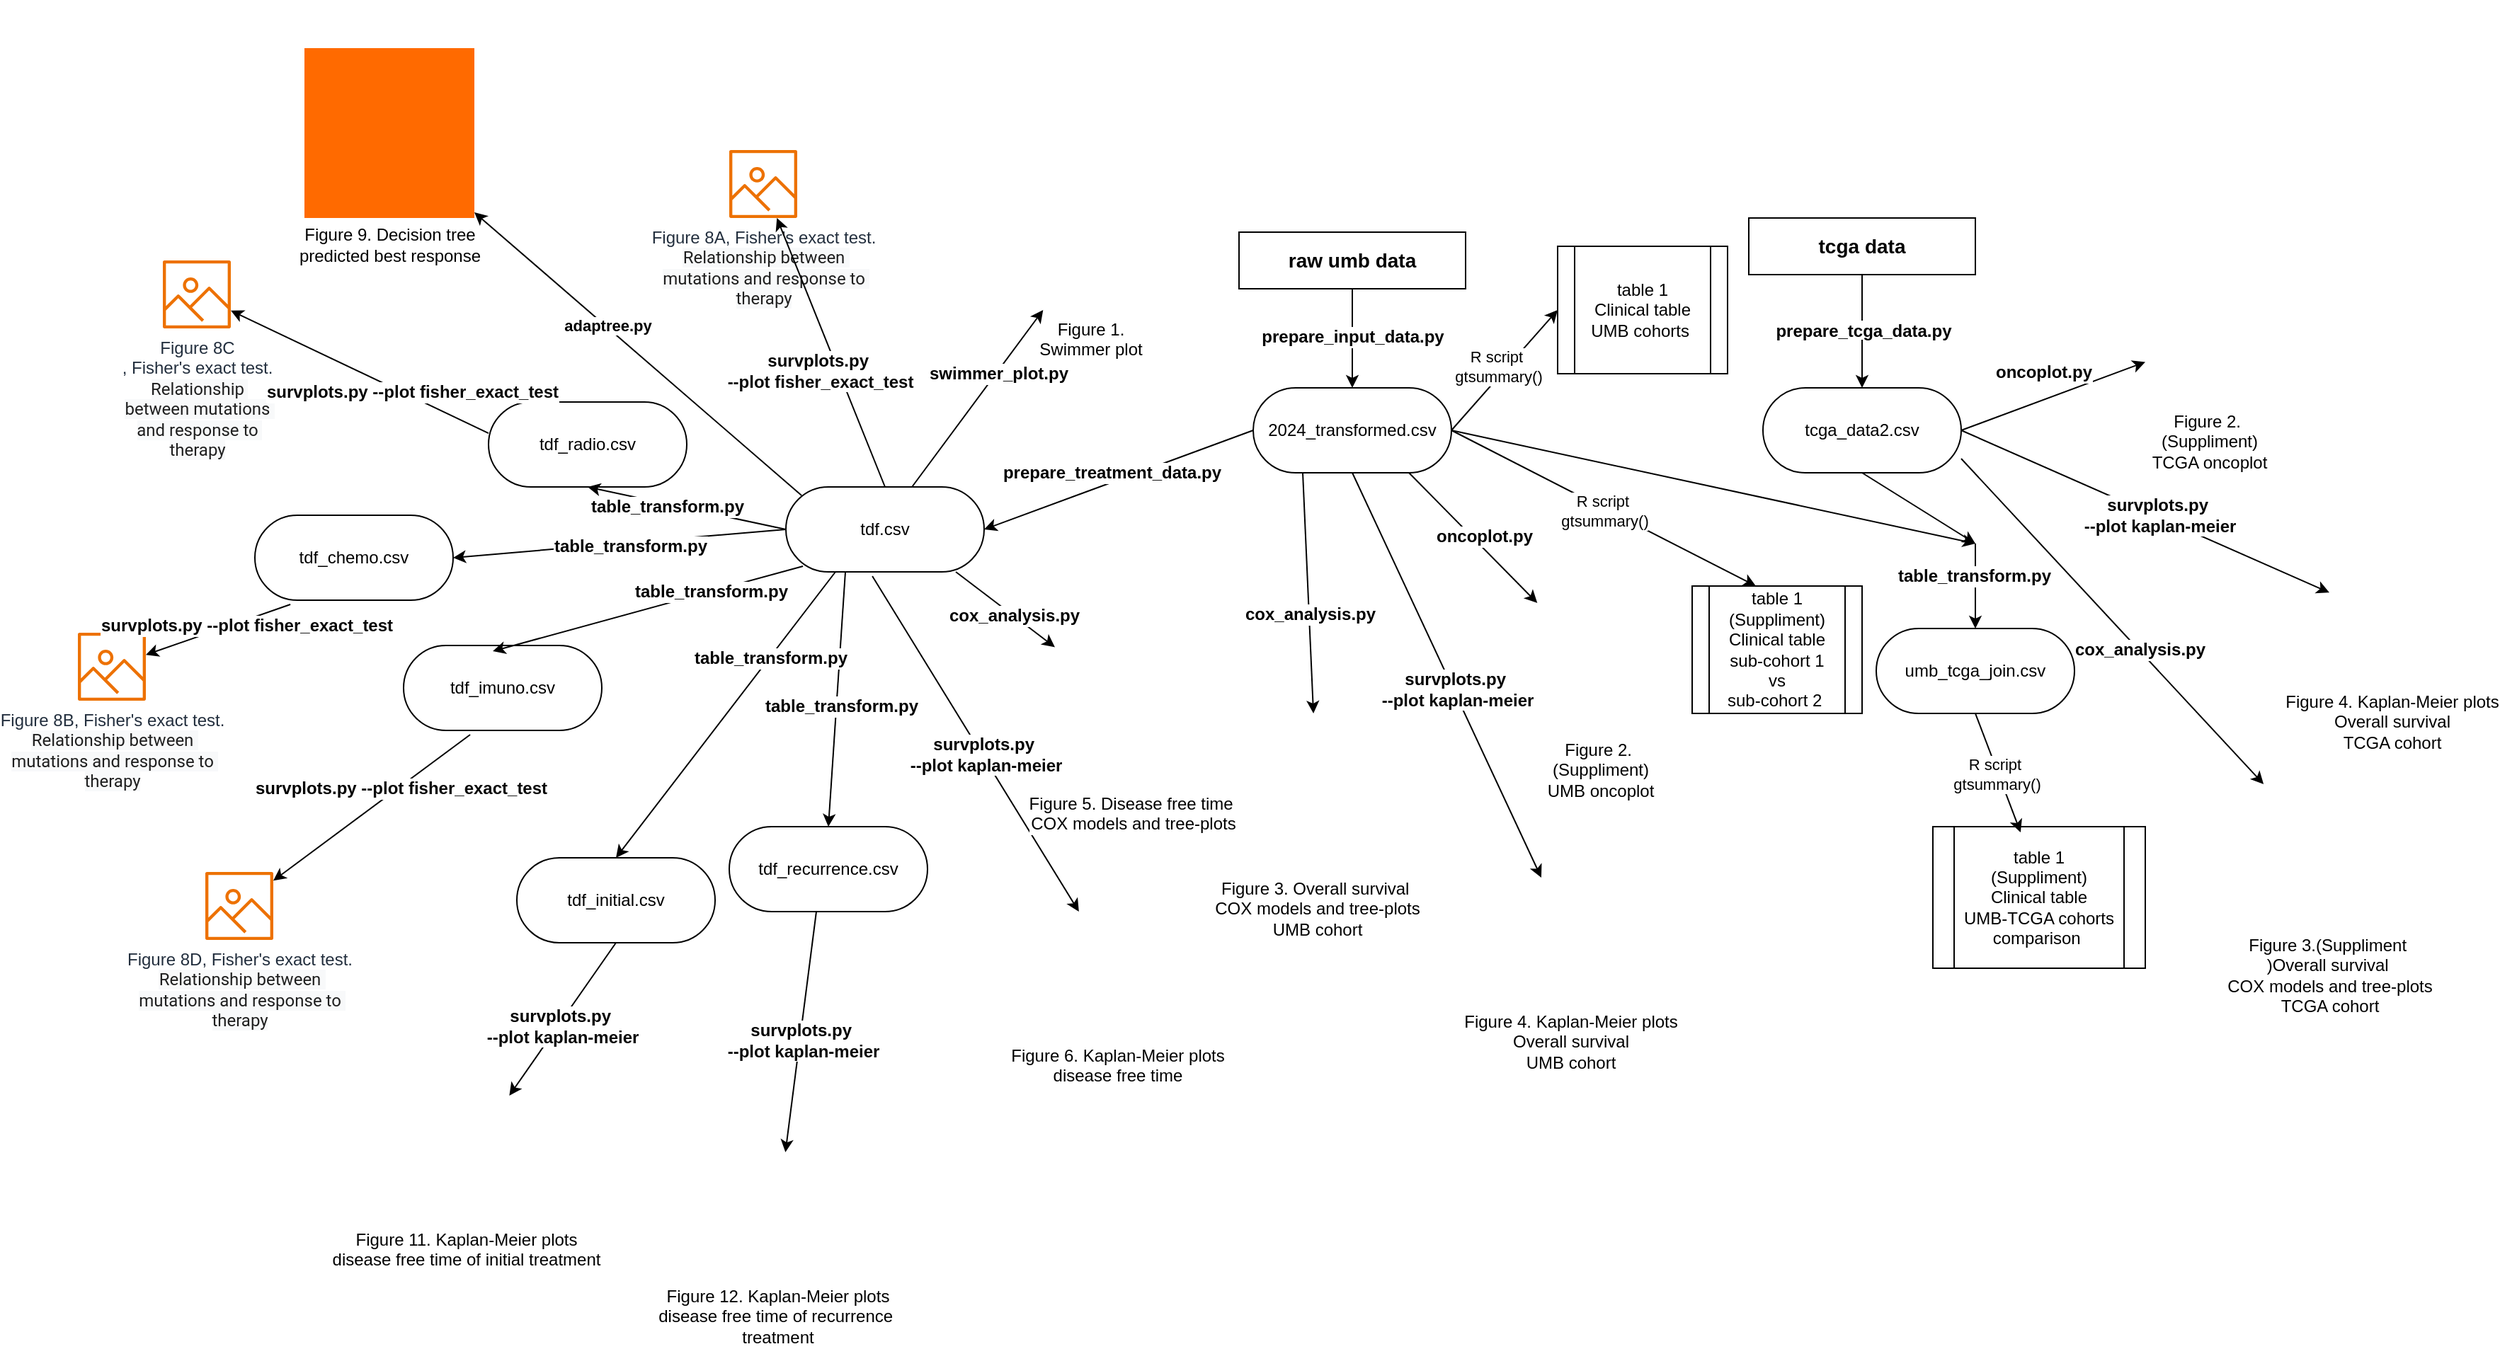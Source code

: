 <mxfile version="24.8.9">
  <diagram name="Page-1" id="48T6HuyZbfNUOI5xEzSV">
    <mxGraphModel dx="2284" dy="1854" grid="1" gridSize="10" guides="1" tooltips="1" connect="1" arrows="1" fold="1" page="1" pageScale="1" pageWidth="850" pageHeight="1100" math="0" shadow="0">
      <root>
        <mxCell id="0" />
        <mxCell id="1" parent="0" />
        <mxCell id="SWFk3_bEERDI6yJJOWaN-1" value="&lt;font style=&quot;font-size: 14px;&quot;&gt;&lt;b&gt;raw umb data&lt;/b&gt;&lt;/font&gt;" style="rounded=0;whiteSpace=wrap;html=1;" parent="1" vertex="1">
          <mxGeometry x="200" y="50" width="160" height="40" as="geometry" />
        </mxCell>
        <mxCell id="SWFk3_bEERDI6yJJOWaN-2" value="2024_transformed.csv" style="rounded=1;whiteSpace=wrap;html=1;arcSize=50;" parent="1" vertex="1">
          <mxGeometry x="210" y="160" width="140" height="60" as="geometry" />
        </mxCell>
        <mxCell id="SWFk3_bEERDI6yJJOWaN-3" value="" style="endArrow=classic;html=1;rounded=0;exitX=0.5;exitY=1;exitDx=0;exitDy=0;" parent="1" source="SWFk3_bEERDI6yJJOWaN-1" target="SWFk3_bEERDI6yJJOWaN-2" edge="1">
          <mxGeometry width="50" height="50" relative="1" as="geometry">
            <mxPoint x="400" y="410" as="sourcePoint" />
            <mxPoint x="450" y="360" as="targetPoint" />
          </mxGeometry>
        </mxCell>
        <mxCell id="SWFk3_bEERDI6yJJOWaN-6" value="&lt;b&gt;&lt;font style=&quot;font-size: 12px;&quot;&gt;prepare_input_data.py&lt;/font&gt;&lt;/b&gt;" style="edgeLabel;html=1;align=center;verticalAlign=middle;resizable=0;points=[];" parent="SWFk3_bEERDI6yJJOWaN-3" vertex="1" connectable="0">
          <mxGeometry x="-0.3" y="1" relative="1" as="geometry">
            <mxPoint x="-1" y="9" as="offset" />
          </mxGeometry>
        </mxCell>
        <mxCell id="SWFk3_bEERDI6yJJOWaN-4" value="" style="endArrow=classic;html=1;rounded=0;exitX=0;exitY=0.5;exitDx=0;exitDy=0;entryX=1;entryY=0.5;entryDx=0;entryDy=0;" parent="1" source="SWFk3_bEERDI6yJJOWaN-2" target="SWFk3_bEERDI6yJJOWaN-17" edge="1">
          <mxGeometry width="50" height="50" relative="1" as="geometry">
            <mxPoint x="400" y="410" as="sourcePoint" />
            <mxPoint x="160" y="280" as="targetPoint" />
          </mxGeometry>
        </mxCell>
        <mxCell id="SWFk3_bEERDI6yJJOWaN-25" value="&lt;font style=&quot;font-size: 12px;&quot;&gt;&lt;b&gt;prepare_treatment_data.py&lt;/b&gt;&lt;/font&gt;" style="edgeLabel;html=1;align=center;verticalAlign=middle;resizable=0;points=[];" parent="SWFk3_bEERDI6yJJOWaN-4" vertex="1" connectable="0">
          <mxGeometry x="-0.239" y="-2" relative="1" as="geometry">
            <mxPoint x="-27" y="5" as="offset" />
          </mxGeometry>
        </mxCell>
        <mxCell id="SWFk3_bEERDI6yJJOWaN-5" value="&lt;font style=&quot;font-size: 14px;&quot;&gt;&lt;b&gt;tcga data&lt;/b&gt;&lt;/font&gt;" style="rounded=0;whiteSpace=wrap;html=1;" parent="1" vertex="1">
          <mxGeometry x="560" y="40" width="160" height="40" as="geometry" />
        </mxCell>
        <mxCell id="SWFk3_bEERDI6yJJOWaN-8" value="tcga_data2.csv" style="rounded=1;whiteSpace=wrap;html=1;arcSize=50;" parent="1" vertex="1">
          <mxGeometry x="570" y="160" width="140" height="60" as="geometry" />
        </mxCell>
        <mxCell id="SWFk3_bEERDI6yJJOWaN-9" value="" style="endArrow=classic;html=1;rounded=0;exitX=0.5;exitY=1;exitDx=0;exitDy=0;entryX=0.5;entryY=0;entryDx=0;entryDy=0;" parent="1" source="SWFk3_bEERDI6yJJOWaN-5" target="SWFk3_bEERDI6yJJOWaN-8" edge="1">
          <mxGeometry width="50" height="50" relative="1" as="geometry">
            <mxPoint x="400" y="410" as="sourcePoint" />
            <mxPoint x="450" y="360" as="targetPoint" />
          </mxGeometry>
        </mxCell>
        <mxCell id="SWFk3_bEERDI6yJJOWaN-10" value="prepare_tcga_data.py" style="edgeLabel;align=center;verticalAlign=middle;resizable=0;points=[];fontFamily=Helvetica;fontStyle=1;fontSize=12;" parent="SWFk3_bEERDI6yJJOWaN-9" vertex="1" connectable="0">
          <mxGeometry x="-0.033" y="1" relative="1" as="geometry">
            <mxPoint as="offset" />
          </mxGeometry>
        </mxCell>
        <mxCell id="SWFk3_bEERDI6yJJOWaN-11" value="" style="endArrow=classic;html=1;rounded=0;exitX=1;exitY=0.5;exitDx=0;exitDy=0;" parent="1" source="SWFk3_bEERDI6yJJOWaN-2" edge="1">
          <mxGeometry width="50" height="50" relative="1" as="geometry">
            <mxPoint x="400" y="420" as="sourcePoint" />
            <mxPoint x="720" y="270" as="targetPoint" />
          </mxGeometry>
        </mxCell>
        <mxCell id="SWFk3_bEERDI6yJJOWaN-12" value="" style="endArrow=classic;html=1;rounded=0;exitX=0.5;exitY=1;exitDx=0;exitDy=0;" parent="1" source="SWFk3_bEERDI6yJJOWaN-8" edge="1">
          <mxGeometry width="50" height="50" relative="1" as="geometry">
            <mxPoint x="400" y="420" as="sourcePoint" />
            <mxPoint x="720" y="270" as="targetPoint" />
          </mxGeometry>
        </mxCell>
        <mxCell id="SWFk3_bEERDI6yJJOWaN-13" value="" style="endArrow=classic;html=1;rounded=0;entryX=0.5;entryY=0;entryDx=0;entryDy=0;" parent="1" target="SWFk3_bEERDI6yJJOWaN-15" edge="1">
          <mxGeometry width="50" height="50" relative="1" as="geometry">
            <mxPoint x="720" y="270" as="sourcePoint" />
            <mxPoint x="720" y="330" as="targetPoint" />
          </mxGeometry>
        </mxCell>
        <mxCell id="SWFk3_bEERDI6yJJOWaN-14" value="&lt;b&gt;&lt;font style=&quot;font-size: 12px;&quot;&gt;table_transform.py&lt;/font&gt;&lt;/b&gt;" style="edgeLabel;html=1;align=center;verticalAlign=middle;resizable=0;points=[];" parent="SWFk3_bEERDI6yJJOWaN-13" vertex="1" connectable="0">
          <mxGeometry x="-0.24" y="-1" relative="1" as="geometry">
            <mxPoint as="offset" />
          </mxGeometry>
        </mxCell>
        <mxCell id="SWFk3_bEERDI6yJJOWaN-15" value="umb_tcga_join.csv" style="rounded=1;whiteSpace=wrap;html=1;arcSize=50;" parent="1" vertex="1">
          <mxGeometry x="650" y="330" width="140" height="60" as="geometry" />
        </mxCell>
        <mxCell id="SWFk3_bEERDI6yJJOWaN-17" value="tdf&lt;span style=&quot;background-color: initial;&quot;&gt;.csv&lt;/span&gt;" style="rounded=1;whiteSpace=wrap;html=1;arcSize=50;" parent="1" vertex="1">
          <mxGeometry x="-120" y="230" width="140" height="60" as="geometry" />
        </mxCell>
        <mxCell id="SWFk3_bEERDI6yJJOWaN-18" value="" style="endArrow=classic;html=1;rounded=0;exitX=0;exitY=0.5;exitDx=0;exitDy=0;entryX=1;entryY=0.5;entryDx=0;entryDy=0;" parent="1" source="SWFk3_bEERDI6yJJOWaN-17" target="SWFk3_bEERDI6yJJOWaN-19" edge="1">
          <mxGeometry width="50" height="50" relative="1" as="geometry">
            <mxPoint x="190" y="290" as="sourcePoint" />
            <mxPoint x="-210" y="310" as="targetPoint" />
          </mxGeometry>
        </mxCell>
        <mxCell id="SWFk3_bEERDI6yJJOWaN-28" value="&lt;b&gt;&lt;font style=&quot;font-size: 12px;&quot;&gt;table_transform.py&lt;/font&gt;&lt;/b&gt;" style="edgeLabel;html=1;align=center;verticalAlign=middle;resizable=0;points=[];" parent="SWFk3_bEERDI6yJJOWaN-18" vertex="1" connectable="0">
          <mxGeometry x="-0.061" y="2" relative="1" as="geometry">
            <mxPoint as="offset" />
          </mxGeometry>
        </mxCell>
        <mxCell id="SWFk3_bEERDI6yJJOWaN-19" value="tdf_chemo&lt;span style=&quot;background-color: initial;&quot;&gt;.csv&lt;/span&gt;" style="rounded=1;whiteSpace=wrap;html=1;arcSize=50;" parent="1" vertex="1">
          <mxGeometry x="-495" y="250" width="140" height="60" as="geometry" />
        </mxCell>
        <mxCell id="SWFk3_bEERDI6yJJOWaN-20" value="tdf_imuno&lt;span style=&quot;background-color: initial;&quot;&gt;.csv&lt;/span&gt;" style="rounded=1;whiteSpace=wrap;html=1;arcSize=50;" parent="1" vertex="1">
          <mxGeometry x="-390" y="342" width="140" height="60" as="geometry" />
        </mxCell>
        <mxCell id="SWFk3_bEERDI6yJJOWaN-21" value="tdf_radio&lt;span style=&quot;background-color: initial;&quot;&gt;.csv&lt;/span&gt;" style="rounded=1;whiteSpace=wrap;html=1;arcSize=50;" parent="1" vertex="1">
          <mxGeometry x="-330" y="170" width="140" height="60" as="geometry" />
        </mxCell>
        <mxCell id="SWFk3_bEERDI6yJJOWaN-22" value="" style="endArrow=classic;html=1;rounded=0;exitX=0.086;exitY=0.933;exitDx=0;exitDy=0;entryX=0.45;entryY=0.067;entryDx=0;entryDy=0;exitPerimeter=0;entryPerimeter=0;" parent="1" source="SWFk3_bEERDI6yJJOWaN-17" target="SWFk3_bEERDI6yJJOWaN-20" edge="1">
          <mxGeometry width="50" height="50" relative="1" as="geometry">
            <mxPoint x="240" y="290" as="sourcePoint" />
            <mxPoint x="290" y="240" as="targetPoint" />
          </mxGeometry>
        </mxCell>
        <mxCell id="SWFk3_bEERDI6yJJOWaN-27" value="&lt;b&gt;&lt;font style=&quot;font-size: 12px;&quot;&gt;table_transform.py&lt;/font&gt;&lt;/b&gt;" style="edgeLabel;html=1;align=center;verticalAlign=middle;resizable=0;points=[];" parent="SWFk3_bEERDI6yJJOWaN-22" vertex="1" connectable="0">
          <mxGeometry x="-0.4" relative="1" as="geometry">
            <mxPoint as="offset" />
          </mxGeometry>
        </mxCell>
        <mxCell id="SWFk3_bEERDI6yJJOWaN-23" value="" style="endArrow=classic;html=1;rounded=0;exitX=0;exitY=0.5;exitDx=0;exitDy=0;entryX=0.5;entryY=1;entryDx=0;entryDy=0;" parent="1" source="SWFk3_bEERDI6yJJOWaN-17" target="SWFk3_bEERDI6yJJOWaN-21" edge="1">
          <mxGeometry width="50" height="50" relative="1" as="geometry">
            <mxPoint x="240" y="290" as="sourcePoint" />
            <mxPoint x="290" y="240" as="targetPoint" />
          </mxGeometry>
        </mxCell>
        <mxCell id="SWFk3_bEERDI6yJJOWaN-26" value="&lt;b&gt;&lt;font style=&quot;font-size: 12px;&quot;&gt;table_transform.py&lt;/font&gt;&lt;/b&gt;" style="edgeLabel;html=1;align=center;verticalAlign=middle;resizable=0;points=[];" parent="SWFk3_bEERDI6yJJOWaN-23" vertex="1" connectable="0">
          <mxGeometry x="0.193" y="2" relative="1" as="geometry">
            <mxPoint as="offset" />
          </mxGeometry>
        </mxCell>
        <mxCell id="SWFk3_bEERDI6yJJOWaN-30" value="Figure 8D, Fisher&#39;s exact test.&lt;div&gt;&lt;span style=&quot;background-color: rgb(248, 249, 250); color: rgb(31, 31, 31); font-family: Roboto, &amp;quot;Helvetica Neue&amp;quot;, sans-serif; text-align: left; white-space: pre-wrap;&quot;&gt;Relationship between mutations and response to therapy&lt;/span&gt;&lt;br&gt;&lt;/div&gt;" style="sketch=0;outlineConnect=0;fontColor=#232F3E;gradientColor=none;fillColor=#ED7100;strokeColor=none;dashed=0;verticalLabelPosition=bottom;verticalAlign=top;align=center;html=1;fontSize=12;fontStyle=0;aspect=fixed;pointerEvents=1;shape=mxgraph.aws4.container_registry_image;" parent="1" vertex="1">
          <mxGeometry x="-530" y="502" width="48" height="48" as="geometry" />
        </mxCell>
        <mxCell id="SWFk3_bEERDI6yJJOWaN-31" value="Figure 8C&lt;div&gt;, Fisher&#39;s exact test.&lt;div&gt;&lt;span style=&quot;background-color: rgb(248, 249, 250); color: rgb(31, 31, 31); font-family: Roboto, &amp;quot;Helvetica Neue&amp;quot;, sans-serif; text-align: left; white-space: pre-wrap;&quot;&gt;Relationship between mutations and response to therapy&lt;/span&gt;&lt;br&gt;&lt;/div&gt;&lt;/div&gt;" style="sketch=0;outlineConnect=0;fontColor=#232F3E;gradientColor=none;fillColor=#ED7100;strokeColor=none;dashed=0;verticalLabelPosition=bottom;verticalAlign=top;align=center;html=1;fontSize=12;fontStyle=0;aspect=fixed;pointerEvents=1;shape=mxgraph.aws4.container_registry_image;" parent="1" vertex="1">
          <mxGeometry x="-560" y="70" width="48" height="48" as="geometry" />
        </mxCell>
        <mxCell id="SWFk3_bEERDI6yJJOWaN-32" value="Figure 8B, Fisher&#39;s exact test.&lt;div&gt;&lt;span style=&quot;background-color: rgb(248, 249, 250); color: rgb(31, 31, 31); font-family: Roboto, &amp;quot;Helvetica Neue&amp;quot;, sans-serif; text-align: left; white-space: pre-wrap;&quot;&gt;Relationship between mutations and response to therapy&lt;/span&gt;&lt;br&gt;&lt;/div&gt;" style="sketch=0;outlineConnect=0;fontColor=#232F3E;gradientColor=none;fillColor=#ED7100;strokeColor=none;dashed=0;verticalLabelPosition=bottom;verticalAlign=top;align=center;html=1;fontSize=12;fontStyle=0;aspect=fixed;pointerEvents=1;shape=mxgraph.aws4.container_registry_image;" parent="1" vertex="1">
          <mxGeometry x="-620" y="333" width="48" height="48" as="geometry" />
        </mxCell>
        <mxCell id="SWFk3_bEERDI6yJJOWaN-33" value="Figure 8A, Fisher&#39;s exact test.&lt;div&gt;&lt;span style=&quot;background-color: rgb(248, 249, 250); color: rgb(31, 31, 31); font-family: Roboto, &amp;quot;Helvetica Neue&amp;quot;, sans-serif; text-align: left; white-space: pre-wrap;&quot;&gt;Relationship between mutations and response to therapy&lt;/span&gt;&lt;br&gt;&lt;/div&gt;" style="sketch=0;outlineConnect=0;fontColor=#232F3E;gradientColor=none;fillColor=#ED7100;strokeColor=none;dashed=0;verticalLabelPosition=bottom;verticalAlign=top;align=center;html=1;fontSize=12;fontStyle=0;aspect=fixed;pointerEvents=1;shape=mxgraph.aws4.container_registry_image;" parent="1" vertex="1">
          <mxGeometry x="-160" y="-8" width="48" height="48" as="geometry" />
        </mxCell>
        <mxCell id="SWFk3_bEERDI6yJJOWaN-34" value="" style="endArrow=classic;html=1;rounded=0;exitX=0.5;exitY=0;exitDx=0;exitDy=0;" parent="1" source="SWFk3_bEERDI6yJJOWaN-17" target="SWFk3_bEERDI6yJJOWaN-33" edge="1">
          <mxGeometry width="50" height="50" relative="1" as="geometry">
            <mxPoint x="80" y="430" as="sourcePoint" />
            <mxPoint x="130" y="380" as="targetPoint" />
          </mxGeometry>
        </mxCell>
        <mxCell id="SWFk3_bEERDI6yJJOWaN-35" value="&lt;font face=&quot;Helvetica&quot; style=&quot;font-size: 12px;&quot;&gt;&lt;b&gt;survplots.py&amp;nbsp;&lt;/b&gt;&lt;/font&gt;&lt;div&gt;&lt;font face=&quot;Helvetica&quot; style=&quot;font-size: 12px;&quot;&gt;&lt;b&gt;&lt;span style=&quot;color: rgb(8, 8, 8);&quot;&gt;--plot fisher_exact_test&lt;/span&gt;&lt;/b&gt;&lt;/font&gt;&lt;/div&gt;" style="edgeLabel;html=1;align=center;verticalAlign=middle;resizable=0;points=[];" parent="SWFk3_bEERDI6yJJOWaN-34" vertex="1" connectable="0">
          <mxGeometry x="-0.321" y="-2" relative="1" as="geometry">
            <mxPoint x="-22" y="-17" as="offset" />
          </mxGeometry>
        </mxCell>
        <mxCell id="SWFk3_bEERDI6yJJOWaN-36" value="" style="endArrow=classic;html=1;rounded=0;exitX=0;exitY=0.367;exitDx=0;exitDy=0;exitPerimeter=0;" parent="1" source="SWFk3_bEERDI6yJJOWaN-21" target="SWFk3_bEERDI6yJJOWaN-31" edge="1">
          <mxGeometry width="50" height="50" relative="1" as="geometry">
            <mxPoint x="80" y="430" as="sourcePoint" />
            <mxPoint x="130" y="380" as="targetPoint" />
          </mxGeometry>
        </mxCell>
        <UserObject label="&lt;b style=&quot;forced-color-adjust: none; color: rgb(0, 0, 0); font-family: Helvetica; font-size: 12px; font-style: normal; font-variant-ligatures: normal; font-variant-caps: normal; letter-spacing: normal; orphans: 2; text-align: center; text-indent: 0px; text-transform: none; widows: 2; word-spacing: 0px; -webkit-text-stroke-width: 0px; white-space: nowrap; background-color: rgb(255, 255, 255); text-decoration-thickness: initial; text-decoration-style: initial; text-decoration-color: initial;&quot;&gt;survplots.py&amp;nbsp;&lt;span style=&quot;forced-color-adjust: none; color: rgb(8, 8, 8);&quot;&gt;--plot fisher_exact_test&lt;/span&gt;&lt;/b&gt;" link="&lt;b style=&quot;forced-color-adjust: none; color: rgb(0, 0, 0); font-family: Helvetica; font-size: 12px; font-style: normal; font-variant-ligatures: normal; font-variant-caps: normal; letter-spacing: normal; orphans: 2; text-align: center; text-indent: 0px; text-transform: none; widows: 2; word-spacing: 0px; -webkit-text-stroke-width: 0px; white-space: nowrap; background-color: rgb(255, 255, 255); text-decoration-thickness: initial; text-decoration-style: initial; text-decoration-color: initial;&quot;&gt;survplots.py&amp;nbsp;&lt;span style=&quot;forced-color-adjust: none; color: rgb(8, 8, 8);&quot;&gt;--plot fisher_exact_test&lt;/span&gt;&lt;/b&gt;" id="SWFk3_bEERDI6yJJOWaN-38">
          <mxCell style="edgeLabel;html=1;align=center;verticalAlign=middle;resizable=0;points=[];" parent="SWFk3_bEERDI6yJJOWaN-36" vertex="1" connectable="0">
            <mxGeometry x="-0.389" y="-3" relative="1" as="geometry">
              <mxPoint as="offset" />
            </mxGeometry>
          </mxCell>
        </UserObject>
        <mxCell id="SWFk3_bEERDI6yJJOWaN-44" value="" style="endArrow=classic;html=1;rounded=0;exitX=0.179;exitY=1.05;exitDx=0;exitDy=0;exitPerimeter=0;" parent="1" source="SWFk3_bEERDI6yJJOWaN-19" target="SWFk3_bEERDI6yJJOWaN-32" edge="1">
          <mxGeometry width="50" height="50" relative="1" as="geometry">
            <mxPoint x="80" y="430" as="sourcePoint" />
            <mxPoint x="130" y="380" as="targetPoint" />
          </mxGeometry>
        </mxCell>
        <UserObject label="&lt;b style=&quot;forced-color-adjust: none; color: rgb(0, 0, 0); font-family: Helvetica; font-style: normal; font-variant-ligatures: normal; font-variant-caps: normal; letter-spacing: normal; orphans: 2; text-align: center; text-indent: 0px; text-transform: none; widows: 2; word-spacing: 0px; -webkit-text-stroke-width: 0px; white-space: nowrap; background-color: rgb(255, 255, 255); text-decoration-thickness: initial; text-decoration-style: initial; text-decoration-color: initial; font-size: 12px;&quot;&gt;survplots.py&amp;nbsp;&lt;span style=&quot;forced-color-adjust: none; color: rgb(8, 8, 8);&quot;&gt;--plot fisher_exact_test&lt;/span&gt;&lt;/b&gt;" link="&lt;b style=&quot;forced-color-adjust: none; color: rgb(0, 0, 0); font-family: Helvetica; font-style: normal; font-variant-ligatures: normal; font-variant-caps: normal; letter-spacing: normal; orphans: 2; text-align: center; text-indent: 0px; text-transform: none; widows: 2; word-spacing: 0px; -webkit-text-stroke-width: 0px; white-space: nowrap; background-color: rgb(255, 255, 255); text-decoration-thickness: initial; text-decoration-style: initial; text-decoration-color: initial; font-size: 12px;&quot;&gt;survplots.py&amp;nbsp;&lt;span style=&quot;forced-color-adjust: none; color: rgb(8, 8, 8);&quot;&gt;--plot fisher_exact_test&lt;/span&gt;&lt;/b&gt;" id="SWFk3_bEERDI6yJJOWaN-45">
          <mxCell style="edgeLabel;html=1;align=center;verticalAlign=middle;resizable=0;points=[];" parent="SWFk3_bEERDI6yJJOWaN-44" vertex="1" connectable="0">
            <mxGeometry x="-0.359" y="4" relative="1" as="geometry">
              <mxPoint as="offset" />
            </mxGeometry>
          </mxCell>
        </UserObject>
        <mxCell id="SWFk3_bEERDI6yJJOWaN-48" value="" style="endArrow=classic;html=1;rounded=0;exitX=0.336;exitY=1.05;exitDx=0;exitDy=0;exitPerimeter=0;" parent="1" source="SWFk3_bEERDI6yJJOWaN-20" target="SWFk3_bEERDI6yJJOWaN-30" edge="1">
          <mxGeometry width="50" height="50" relative="1" as="geometry">
            <mxPoint x="80" y="430" as="sourcePoint" />
            <mxPoint x="130" y="380" as="targetPoint" />
          </mxGeometry>
        </mxCell>
        <mxCell id="SWFk3_bEERDI6yJJOWaN-49" value="&lt;b style=&quot;font-size: 12px;&quot;&gt;survplots.py&amp;nbsp;&lt;span style=&quot;color: rgb(8, 8, 8);&quot;&gt;--plot fisher_exact_test&lt;/span&gt;&lt;/b&gt;" style="edgeLabel;html=1;align=center;verticalAlign=middle;resizable=0;points=[];" parent="SWFk3_bEERDI6yJJOWaN-48" vertex="1" connectable="0">
          <mxGeometry x="-0.285" y="1" relative="1" as="geometry">
            <mxPoint as="offset" />
          </mxGeometry>
        </mxCell>
        <mxCell id="SWFk3_bEERDI6yJJOWaN-52" value="table 1&lt;div&gt;Clinical table&lt;/div&gt;&lt;div&gt;UMB coh&lt;span style=&quot;color: rgba(0, 0, 0, 0); font-family: monospace; font-size: 0px; text-align: start; text-wrap: nowrap; background-color: initial;&quot;&gt;%3CmxGraphModel%3E%3Croot%3E%3CmxCell%20id%3D%220%22%2F%3E%3CmxCell%20id%3D%221%22%20parent%3D%220%22%2F%3E%3CmxCell%20id%3D%222%22%20value%3D%22Clinical%20table%26amp%3Bnbsp%3B%26lt%3Bdiv%26gt%3BUMB-TCGA%26lt%3B%2Fdiv%26gt%3B%22%20style%3D%22shape%3DinternalStorage%3BwhiteSpace%3Dwrap%3Bhtml%3D1%3BbackgroundOutline%3D1%3B%22%20vertex%3D%221%22%20parent%3D%221%22%3E%3CmxGeometry%20x%3D%22680%22%20y%3D%22440%22%20width%3D%2280%22%20height%3D%2280%22%20as%3D%22geometry%22%2F%3E%3C%2FmxCell%3E%3C%2Froot%3E%3C%2FmxGraphModel%3E&lt;/span&gt;&lt;span style=&quot;background-color: initial;&quot;&gt;orts&amp;nbsp;&lt;/span&gt;&lt;/div&gt;" style="shape=process;whiteSpace=wrap;html=1;backgroundOutline=1;" parent="1" vertex="1">
          <mxGeometry x="425" y="60" width="120" height="90" as="geometry" />
        </mxCell>
        <mxCell id="SWFk3_bEERDI6yJJOWaN-53" value="table 1&lt;div&gt;(Suppliment)&lt;br&gt;&lt;div&gt;Clinical table&lt;/div&gt;&lt;div&gt;UMB-TCGA coh&lt;span style=&quot;color: rgba(0, 0, 0, 0); font-family: monospace; font-size: 0px; text-align: start; text-wrap: nowrap; background-color: initial;&quot;&gt;%3CmxGraphModel%3E%3Croot%3E%3CmxCell%20id%3D%220%22%2F%3E%3CmxCell%20id%3D%221%22%20parent%3D%220%22%2F%3E%3CmxCell%20id%3D%222%22%20value%3D%22Clinical%20table%26amp%3Bnbsp%3B%26lt%3Bdiv%26gt%3BUMB-TCGA%26lt%3B%2Fdiv%26gt%3B%22%20style%3D%22shape%3DinternalStorage%3BwhiteSpace%3Dwrap%3Bhtml%3D1%3BbackgroundOutline%3D1%3B%22%20vertex%3D%221%22%20parent%3D%221%22%3E%3CmxGeometry%20x%3D%22680%22%20y%3D%22440%22%20width%3D%2280%22%20height%3D%2280%22%20as%3D%22geometry%22%2F%3E%3C%2FmxCell%3E%3C%2Froot%3E%3C%2FmxGraphModel%3E&lt;/span&gt;&lt;span style=&quot;background-color: initial;&quot;&gt;orts comparison&amp;nbsp;&lt;/span&gt;&lt;/div&gt;&lt;/div&gt;" style="shape=process;whiteSpace=wrap;html=1;backgroundOutline=1;" parent="1" vertex="1">
          <mxGeometry x="690" y="470" width="150" height="100" as="geometry" />
        </mxCell>
        <mxCell id="SWFk3_bEERDI6yJJOWaN-54" value="table 1 (Suppliment)&lt;div&gt;Clinical table&lt;/div&gt;&lt;div&gt;sub-coh&lt;span style=&quot;color: rgba(0, 0, 0, 0); font-family: monospace; font-size: 0px; text-align: start; text-wrap: nowrap; background-color: initial;&quot;&gt;%3CmxGraphModel%3E%3Croot%3E%3CmxCell%20id%3D%220%22%2F%3E%3CmxCell%20id%3D%221%22%20parent%3D%220%22%2F%3E%3CmxCell%20id%3D%222%22%20value%3D%22Clinical%20table%26amp%3Bnbsp%3B%26lt%3Bdiv%26gt%3BUMB-TCGA%26lt%3B%2Fdiv%26gt%3B%22%20style%3D%22shape%3DinternalStorage%3BwhiteSpace%3Dwrap%3Bhtml%3D1%3BbackgroundOutline%3D1%3B%22%20vertex%3D%221%22%20parent%3D%221%22%3E%3CmxGeometry%20x%3D%22680%22%20y%3D%22440%22%20width%3D%2280%22%20height%3D%2280%22%20as%3D%22geometry%22%2F%3E%3C%2FmxCell%3E%3C%2Froot%3E%3C%2FmxGraphModel%3E&lt;/span&gt;&lt;span style=&quot;background-color: initial;&quot;&gt;ort 1&lt;/span&gt;&lt;/div&gt;&lt;div&gt;&lt;span style=&quot;background-color: initial;&quot;&gt;vs&lt;/span&gt;&lt;/div&gt;&lt;div&gt;&lt;span style=&quot;background-color: initial;&quot;&gt;sub-cohort 2&amp;nbsp;&lt;/span&gt;&lt;/div&gt;" style="shape=process;whiteSpace=wrap;html=1;backgroundOutline=1;" parent="1" vertex="1">
          <mxGeometry x="520" y="300" width="120" height="90" as="geometry" />
        </mxCell>
        <mxCell id="SWFk3_bEERDI6yJJOWaN-56" value="" style="endArrow=classic;html=1;rounded=0;exitX=1;exitY=0.5;exitDx=0;exitDy=0;entryX=0.375;entryY=0;entryDx=0;entryDy=0;entryPerimeter=0;" parent="1" source="SWFk3_bEERDI6yJJOWaN-2" target="SWFk3_bEERDI6yJJOWaN-54" edge="1">
          <mxGeometry width="50" height="50" relative="1" as="geometry">
            <mxPoint x="80" y="430" as="sourcePoint" />
            <mxPoint x="130" y="380" as="targetPoint" />
          </mxGeometry>
        </mxCell>
        <mxCell id="SWFk3_bEERDI6yJJOWaN-57" value="R script&amp;nbsp;&lt;div&gt;gtsummary()&lt;/div&gt;" style="edgeLabel;html=1;align=center;verticalAlign=middle;resizable=0;points=[];" parent="SWFk3_bEERDI6yJJOWaN-56" vertex="1" connectable="0">
          <mxGeometry x="0.011" y="-1" relative="1" as="geometry">
            <mxPoint as="offset" />
          </mxGeometry>
        </mxCell>
        <mxCell id="SWFk3_bEERDI6yJJOWaN-58" value="" style="endArrow=classic;html=1;rounded=0;entryX=0;entryY=0.5;entryDx=0;entryDy=0;exitX=1;exitY=0.5;exitDx=0;exitDy=0;" parent="1" source="SWFk3_bEERDI6yJJOWaN-2" target="SWFk3_bEERDI6yJJOWaN-52" edge="1">
          <mxGeometry width="50" height="50" relative="1" as="geometry">
            <mxPoint x="280" y="220" as="sourcePoint" />
            <mxPoint x="455" y="307.5" as="targetPoint" />
          </mxGeometry>
        </mxCell>
        <mxCell id="SWFk3_bEERDI6yJJOWaN-59" value="R script&amp;nbsp;&lt;div&gt;gtsummary()&lt;/div&gt;" style="edgeLabel;html=1;align=center;verticalAlign=middle;resizable=0;points=[];" parent="SWFk3_bEERDI6yJJOWaN-58" vertex="1" connectable="0">
          <mxGeometry x="0.011" y="-1" relative="1" as="geometry">
            <mxPoint x="-6" y="-3" as="offset" />
          </mxGeometry>
        </mxCell>
        <mxCell id="SWFk3_bEERDI6yJJOWaN-60" value="" style="endArrow=classic;html=1;rounded=0;exitX=0.5;exitY=1;exitDx=0;exitDy=0;entryX=0.413;entryY=0.04;entryDx=0;entryDy=0;entryPerimeter=0;" parent="1" source="SWFk3_bEERDI6yJJOWaN-15" target="SWFk3_bEERDI6yJJOWaN-53" edge="1">
          <mxGeometry width="50" height="50" relative="1" as="geometry">
            <mxPoint x="370" y="210" as="sourcePoint" />
            <mxPoint x="555" y="305" as="targetPoint" />
          </mxGeometry>
        </mxCell>
        <mxCell id="SWFk3_bEERDI6yJJOWaN-61" value="R script&amp;nbsp;&lt;div&gt;gtsummary()&lt;/div&gt;" style="edgeLabel;html=1;align=center;verticalAlign=middle;resizable=0;points=[];" parent="SWFk3_bEERDI6yJJOWaN-60" vertex="1" connectable="0">
          <mxGeometry x="0.011" y="-1" relative="1" as="geometry">
            <mxPoint as="offset" />
          </mxGeometry>
        </mxCell>
        <mxCell id="SWFk3_bEERDI6yJJOWaN-62" value="" style="endArrow=classic;html=1;rounded=0;exitX=1;exitY=0.5;exitDx=0;exitDy=0;" parent="1" source="SWFk3_bEERDI6yJJOWaN-8" target="SWFk3_bEERDI6yJJOWaN-65" edge="1">
          <mxGeometry width="50" height="50" relative="1" as="geometry">
            <mxPoint x="80" y="430" as="sourcePoint" />
            <mxPoint x="842" y="190" as="targetPoint" />
          </mxGeometry>
        </mxCell>
        <mxCell id="SWFk3_bEERDI6yJJOWaN-63" value="&lt;b&gt;&lt;font style=&quot;font-size: 12px;&quot;&gt;oncoplot.py&lt;/font&gt;&lt;/b&gt;" style="edgeLabel;html=1;align=center;verticalAlign=middle;resizable=0;points=[];" parent="SWFk3_bEERDI6yJJOWaN-62" vertex="1" connectable="0">
          <mxGeometry x="0.303" y="3" relative="1" as="geometry">
            <mxPoint x="-26" y="-7" as="offset" />
          </mxGeometry>
        </mxCell>
        <mxCell id="SWFk3_bEERDI6yJJOWaN-65" value="Figure 2.&amp;nbsp;&lt;div&gt;(Suppliment)&lt;/div&gt;&lt;div&gt;TCGA oncoplot&lt;/div&gt;" style="shape=image;html=1;verticalAlign=top;verticalLabelPosition=bottom;labelBackgroundColor=#ffffff;imageAspect=0;aspect=fixed;image=https://cdn4.iconfinder.com/data/icons/ionicons/512/icon-image-128.png" parent="1" vertex="1">
          <mxGeometry x="840" y="80" width="90" height="90" as="geometry" />
        </mxCell>
        <mxCell id="SWFk3_bEERDI6yJJOWaN-66" value="Figure 2.&amp;nbsp;&lt;div&gt;(Suppliment)&lt;/div&gt;&lt;div&gt;UMB oncoplot&lt;/div&gt;" style="shape=image;html=1;verticalAlign=top;verticalLabelPosition=bottom;labelBackgroundColor=#ffffff;imageAspect=0;aspect=fixed;image=https://cdn4.iconfinder.com/data/icons/ionicons/512/icon-image-128.png" parent="1" vertex="1">
          <mxGeometry x="410" y="312" width="90" height="90" as="geometry" />
        </mxCell>
        <mxCell id="SWFk3_bEERDI6yJJOWaN-70" value="" style="endArrow=classic;html=1;rounded=0;exitX=1;exitY=0.5;exitDx=0;exitDy=0;" parent="1" target="SWFk3_bEERDI6yJJOWaN-66" edge="1">
          <mxGeometry width="50" height="50" relative="1" as="geometry">
            <mxPoint x="320" y="220" as="sourcePoint" />
            <mxPoint x="452" y="220" as="targetPoint" />
          </mxGeometry>
        </mxCell>
        <mxCell id="SWFk3_bEERDI6yJJOWaN-71" value="&lt;b&gt;&lt;font style=&quot;font-size: 12px;&quot;&gt;oncoplot.py&lt;/font&gt;&lt;/b&gt;" style="edgeLabel;html=1;align=center;verticalAlign=middle;resizable=0;points=[];" parent="SWFk3_bEERDI6yJJOWaN-70" vertex="1" connectable="0">
          <mxGeometry x="0.303" y="3" relative="1" as="geometry">
            <mxPoint x="-8" y="-13" as="offset" />
          </mxGeometry>
        </mxCell>
        <mxCell id="SWFk3_bEERDI6yJJOWaN-73" value="Figure 1.&lt;div&gt;Swimmer plot&lt;/div&gt;" style="shape=image;html=1;verticalAlign=top;verticalLabelPosition=bottom;labelBackgroundColor=#ffffff;imageAspect=0;aspect=fixed;image=https://cdn1.iconfinder.com/data/icons/unicons-line-vol-2/24/comment-image-128.png" parent="1" vertex="1">
          <mxGeometry x="50" y="15" width="90" height="90" as="geometry" />
        </mxCell>
        <mxCell id="SWFk3_bEERDI6yJJOWaN-74" value="" style="endArrow=classic;html=1;rounded=0;exitX=0.636;exitY=0;exitDx=0;exitDy=0;exitPerimeter=0;" parent="1" source="SWFk3_bEERDI6yJJOWaN-17" target="SWFk3_bEERDI6yJJOWaN-73" edge="1">
          <mxGeometry width="50" height="50" relative="1" as="geometry">
            <mxPoint x="300" y="390" as="sourcePoint" />
            <mxPoint x="350" y="340" as="targetPoint" />
          </mxGeometry>
        </mxCell>
        <mxCell id="SWFk3_bEERDI6yJJOWaN-75" value="&lt;b&gt;&lt;font style=&quot;font-size: 12px;&quot;&gt;swimmer_plot.py&lt;/font&gt;&lt;/b&gt;" style="edgeLabel;html=1;align=center;verticalAlign=middle;resizable=0;points=[];" parent="SWFk3_bEERDI6yJJOWaN-74" vertex="1" connectable="0">
          <mxGeometry x="0.018" y="-1" relative="1" as="geometry">
            <mxPoint x="13" y="-17" as="offset" />
          </mxGeometry>
        </mxCell>
        <mxCell id="SWFk3_bEERDI6yJJOWaN-76" value="Figure 4. Kaplan-Meier plots&lt;div&gt;Overall survival&lt;/div&gt;&lt;div&gt;UMB cohort&lt;/div&gt;" style="shape=image;html=1;verticalAlign=top;verticalLabelPosition=bottom;labelBackgroundColor=#ffffff;imageAspect=0;aspect=fixed;image=https://cdn4.iconfinder.com/data/icons/essentials-71/24/006_-_Image-128.png" parent="1" vertex="1">
          <mxGeometry x="390" y="506" width="88" height="88" as="geometry" />
        </mxCell>
        <mxCell id="SWFk3_bEERDI6yJJOWaN-77" value="" style="endArrow=classic;html=1;rounded=0;exitX=0.5;exitY=1;exitDx=0;exitDy=0;" parent="1" source="SWFk3_bEERDI6yJJOWaN-2" target="SWFk3_bEERDI6yJJOWaN-76" edge="1">
          <mxGeometry width="50" height="50" relative="1" as="geometry">
            <mxPoint x="300" y="390" as="sourcePoint" />
            <mxPoint x="350" y="340" as="targetPoint" />
          </mxGeometry>
        </mxCell>
        <mxCell id="SWFk3_bEERDI6yJJOWaN-78" value="&lt;font style=&quot;font-size: 12px;&quot; face=&quot;Helvetica&quot;&gt;&lt;b&gt;survplots.py&amp;nbsp;&lt;/b&gt;&lt;/font&gt;&lt;div&gt;&lt;font style=&quot;font-size: 12px;&quot; face=&quot;Helvetica&quot;&gt;&lt;b&gt;&lt;span style=&quot;color: rgb(8, 8, 8);&quot;&gt;--plot kaplan-meier&lt;/span&gt;&lt;/b&gt;&lt;/font&gt;&lt;/div&gt;" style="edgeLabel;html=1;align=center;verticalAlign=middle;resizable=0;points=[];" parent="SWFk3_bEERDI6yJJOWaN-77" vertex="1" connectable="0">
          <mxGeometry x="0.07" y="2" relative="1" as="geometry">
            <mxPoint as="offset" />
          </mxGeometry>
        </mxCell>
        <mxCell id="SWFk3_bEERDI6yJJOWaN-79" value="Figure 4. Kaplan-Meier plots&lt;div&gt;Overall survival&lt;/div&gt;&lt;div&gt;TCGA cohort&lt;/div&gt;" style="shape=image;html=1;verticalAlign=top;verticalLabelPosition=bottom;labelBackgroundColor=#ffffff;imageAspect=0;aspect=fixed;image=https://cdn4.iconfinder.com/data/icons/essentials-71/24/006_-_Image-128.png" parent="1" vertex="1">
          <mxGeometry x="970" y="280" width="88" height="88" as="geometry" />
        </mxCell>
        <mxCell id="SWFk3_bEERDI6yJJOWaN-81" value="" style="endArrow=classic;html=1;rounded=0;exitX=1;exitY=0.5;exitDx=0;exitDy=0;" parent="1" source="SWFk3_bEERDI6yJJOWaN-8" target="SWFk3_bEERDI6yJJOWaN-79" edge="1">
          <mxGeometry width="50" height="50" relative="1" as="geometry">
            <mxPoint x="700" y="200" as="sourcePoint" />
            <mxPoint x="290" y="370" as="targetPoint" />
          </mxGeometry>
        </mxCell>
        <mxCell id="SWFk3_bEERDI6yJJOWaN-82" value="&lt;font style=&quot;font-size: 12px;&quot; face=&quot;Helvetica&quot;&gt;&lt;b&gt;survplots.py&amp;nbsp;&lt;/b&gt;&lt;/font&gt;&lt;div&gt;&lt;font style=&quot;font-size: 12px;&quot; face=&quot;Helvetica&quot;&gt;&lt;b&gt;&lt;span style=&quot;color: rgb(8, 8, 8);&quot;&gt;--plot kaplan-meier&lt;/span&gt;&lt;/b&gt;&lt;/font&gt;&lt;/div&gt;" style="edgeLabel;html=1;align=center;verticalAlign=middle;resizable=0;points=[];" parent="SWFk3_bEERDI6yJJOWaN-81" vertex="1" connectable="0">
          <mxGeometry x="0.07" y="2" relative="1" as="geometry">
            <mxPoint as="offset" />
          </mxGeometry>
        </mxCell>
        <mxCell id="SWFk3_bEERDI6yJJOWaN-85" value="Figure 6. Kaplan-Meier plots&lt;div&gt;disease free time&lt;/div&gt;" style="shape=image;html=1;verticalAlign=top;verticalLabelPosition=bottom;labelBackgroundColor=#ffffff;imageAspect=0;aspect=fixed;image=https://cdn4.iconfinder.com/data/icons/essentials-71/24/006_-_Image-128.png" parent="1" vertex="1">
          <mxGeometry x="70" y="530" width="88" height="88" as="geometry" />
        </mxCell>
        <mxCell id="SWFk3_bEERDI6yJJOWaN-86" value="" style="endArrow=classic;html=1;rounded=0;exitX=0.436;exitY=1.05;exitDx=0;exitDy=0;exitPerimeter=0;" parent="1" source="SWFk3_bEERDI6yJJOWaN-17" target="SWFk3_bEERDI6yJJOWaN-85" edge="1">
          <mxGeometry width="50" height="50" relative="1" as="geometry">
            <mxPoint x="-20" y="290" as="sourcePoint" />
            <mxPoint x="50" y="410" as="targetPoint" />
          </mxGeometry>
        </mxCell>
        <mxCell id="SWFk3_bEERDI6yJJOWaN-87" value="&lt;font style=&quot;font-size: 12px;&quot; face=&quot;Helvetica&quot;&gt;&lt;b&gt;survplots.py&amp;nbsp;&lt;/b&gt;&lt;/font&gt;&lt;div&gt;&lt;font style=&quot;font-size: 12px;&quot; face=&quot;Helvetica&quot;&gt;&lt;b&gt;&lt;span style=&quot;color: rgb(8, 8, 8);&quot;&gt;--plot kaplan-meier&lt;/span&gt;&lt;/b&gt;&lt;/font&gt;&lt;/div&gt;" style="edgeLabel;html=1;align=center;verticalAlign=middle;resizable=0;points=[];" parent="SWFk3_bEERDI6yJJOWaN-86" vertex="1" connectable="0">
          <mxGeometry x="0.07" y="2" relative="1" as="geometry">
            <mxPoint as="offset" />
          </mxGeometry>
        </mxCell>
        <mxCell id="SWFk3_bEERDI6yJJOWaN-88" value="" style="endArrow=classic;html=1;rounded=0;exitX=0.25;exitY=1;exitDx=0;exitDy=0;" parent="1" source="SWFk3_bEERDI6yJJOWaN-2" target="SWFk3_bEERDI6yJJOWaN-89" edge="1">
          <mxGeometry width="50" height="50" relative="1" as="geometry">
            <mxPoint x="270" y="230" as="sourcePoint" />
            <mxPoint x="240" y="370" as="targetPoint" />
          </mxGeometry>
        </mxCell>
        <mxCell id="SWFk3_bEERDI6yJJOWaN-90" value="&lt;b&gt;&lt;font style=&quot;font-size: 12px;&quot;&gt;cox_analysis.py&lt;/font&gt;&lt;/b&gt;" style="edgeLabel;html=1;align=center;verticalAlign=middle;resizable=0;points=[];" parent="SWFk3_bEERDI6yJJOWaN-88" vertex="1" connectable="0">
          <mxGeometry x="0.176" relative="1" as="geometry">
            <mxPoint as="offset" />
          </mxGeometry>
        </mxCell>
        <mxCell id="SWFk3_bEERDI6yJJOWaN-89" value="Figure 3. Overall survival&amp;nbsp;&lt;div&gt;COX models and tree-plots&lt;/div&gt;&lt;div&gt;UMB cohort&lt;/div&gt;" style="shape=image;html=1;verticalAlign=top;verticalLabelPosition=bottom;labelBackgroundColor=#ffffff;imageAspect=0;aspect=fixed;image=https://cdn4.iconfinder.com/data/icons/evil-icons-user-interface/64/picture-128.png" parent="1" vertex="1">
          <mxGeometry x="200" y="390" width="110" height="110" as="geometry" />
        </mxCell>
        <mxCell id="SWFk3_bEERDI6yJJOWaN-91" value="" style="endArrow=classic;html=1;rounded=0;exitX=1;exitY=1;exitDx=0;exitDy=0;" parent="1" target="SWFk3_bEERDI6yJJOWaN-93" edge="1">
          <mxGeometry width="50" height="50" relative="1" as="geometry">
            <mxPoint x="710" y="210" as="sourcePoint" />
            <mxPoint x="1000" y="520" as="targetPoint" />
          </mxGeometry>
        </mxCell>
        <mxCell id="SWFk3_bEERDI6yJJOWaN-92" value="&lt;b&gt;&lt;font style=&quot;font-size: 12px;&quot;&gt;cox_analysis.py&lt;/font&gt;&lt;/b&gt;" style="edgeLabel;html=1;align=center;verticalAlign=middle;resizable=0;points=[];" parent="SWFk3_bEERDI6yJJOWaN-91" vertex="1" connectable="0">
          <mxGeometry x="0.176" relative="1" as="geometry">
            <mxPoint as="offset" />
          </mxGeometry>
        </mxCell>
        <mxCell id="SWFk3_bEERDI6yJJOWaN-93" value="Figure 3.(Suppliment&amp;nbsp;&lt;div&gt;)Overall survival&amp;nbsp;&lt;div&gt;COX models and tree-plots&lt;/div&gt;&lt;div&gt;TCGA cohort&lt;/div&gt;&lt;/div&gt;" style="shape=image;html=1;verticalAlign=top;verticalLabelPosition=bottom;labelBackgroundColor=#ffffff;imageAspect=0;aspect=fixed;image=https://cdn4.iconfinder.com/data/icons/evil-icons-user-interface/64/picture-128.png" parent="1" vertex="1">
          <mxGeometry x="920" y="440" width="100" height="100" as="geometry" />
        </mxCell>
        <mxCell id="SWFk3_bEERDI6yJJOWaN-95" value="" style="endArrow=classic;html=1;rounded=0;exitX=0.886;exitY=0.983;exitDx=0;exitDy=0;exitPerimeter=0;" parent="1" target="SWFk3_bEERDI6yJJOWaN-97" edge="1">
          <mxGeometry width="50" height="50" relative="1" as="geometry">
            <mxPoint x="-3.642e-14" y="290" as="sourcePoint" />
            <mxPoint x="65.96" y="463.02" as="targetPoint" />
          </mxGeometry>
        </mxCell>
        <mxCell id="SWFk3_bEERDI6yJJOWaN-96" value="&lt;b&gt;&lt;font style=&quot;font-size: 12px;&quot;&gt;cox_analysis.py&lt;/font&gt;&lt;/b&gt;" style="edgeLabel;html=1;align=center;verticalAlign=middle;resizable=0;points=[];" parent="SWFk3_bEERDI6yJJOWaN-95" vertex="1" connectable="0">
          <mxGeometry x="0.176" relative="1" as="geometry">
            <mxPoint as="offset" />
          </mxGeometry>
        </mxCell>
        <mxCell id="SWFk3_bEERDI6yJJOWaN-97" value="Figure 5. Disease free time&amp;nbsp;&lt;div&gt;COX models and tree-plots&lt;/div&gt;" style="shape=image;html=1;verticalAlign=top;verticalLabelPosition=bottom;labelBackgroundColor=#ffffff;imageAspect=0;aspect=fixed;image=https://cdn4.iconfinder.com/data/icons/evil-icons-user-interface/64/picture-128.png" parent="1" vertex="1">
          <mxGeometry x="70" y="330" width="110" height="110" as="geometry" />
        </mxCell>
        <mxCell id="QfVb8ERAD83yZBM5XTkE-1" value="" style="endArrow=classic;html=1;rounded=0;exitX=0.079;exitY=0.1;exitDx=0;exitDy=0;exitPerimeter=0;entryX=1;entryY=0.967;entryDx=0;entryDy=0;entryPerimeter=0;" edge="1" parent="1" source="SWFk3_bEERDI6yJJOWaN-17" target="QfVb8ERAD83yZBM5XTkE-11">
          <mxGeometry width="50" height="50" relative="1" as="geometry">
            <mxPoint x="160" y="410" as="sourcePoint" />
            <mxPoint x="-370" y="50" as="targetPoint" />
          </mxGeometry>
        </mxCell>
        <mxCell id="QfVb8ERAD83yZBM5XTkE-12" value="&lt;b&gt;adaptree.py&lt;/b&gt;" style="edgeLabel;html=1;align=center;verticalAlign=middle;resizable=0;points=[];" vertex="1" connectable="0" parent="QfVb8ERAD83yZBM5XTkE-1">
          <mxGeometry x="0.187" y="-2" relative="1" as="geometry">
            <mxPoint x="-1" as="offset" />
          </mxGeometry>
        </mxCell>
        <mxCell id="QfVb8ERAD83yZBM5XTkE-11" value="&lt;div&gt;&lt;br&gt;&lt;/div&gt;&lt;div&gt;&lt;br&gt;&lt;/div&gt;&lt;div&gt;&lt;br&gt;&lt;/div&gt;&lt;div&gt;&lt;br&gt;&lt;/div&gt;&lt;div&gt;&lt;br&gt;&lt;/div&gt;&lt;div&gt;&lt;br&gt;&lt;/div&gt;&lt;div&gt;&lt;br&gt;&lt;/div&gt;&lt;div&gt;&lt;br&gt;&lt;/div&gt;&lt;div&gt;&lt;br&gt;&lt;/div&gt;&lt;div&gt;&lt;br&gt;&lt;/div&gt;&lt;div&gt;&lt;br&gt;&lt;/div&gt;&lt;div&gt;Figure 9. Decision tree&lt;/div&gt;&lt;div&gt;predicted best response&lt;/div&gt;" style="points=[];aspect=fixed;html=1;align=center;shadow=0;dashed=0;fillColor=#FF6A00;strokeColor=none;shape=mxgraph.alibaba_cloud.imagesearch;" vertex="1" parent="1">
          <mxGeometry x="-460" y="-80" width="120" height="120" as="geometry" />
        </mxCell>
        <mxCell id="QfVb8ERAD83yZBM5XTkE-13" value="tdf_recurrence&lt;span style=&quot;background-color: initial;&quot;&gt;.csv&lt;/span&gt;" style="rounded=1;whiteSpace=wrap;html=1;arcSize=50;" vertex="1" parent="1">
          <mxGeometry x="-160" y="470" width="140" height="60" as="geometry" />
        </mxCell>
        <mxCell id="QfVb8ERAD83yZBM5XTkE-14" value="" style="endArrow=classic;html=1;rounded=0;exitX=0.3;exitY=1;exitDx=0;exitDy=0;exitPerimeter=0;entryX=0.5;entryY=0;entryDx=0;entryDy=0;" edge="1" parent="1" target="QfVb8ERAD83yZBM5XTkE-13" source="SWFk3_bEERDI6yJJOWaN-17">
          <mxGeometry width="50" height="50" relative="1" as="geometry">
            <mxPoint x="-73.94" y="334.98" as="sourcePoint" />
            <mxPoint x="-210" y="420" as="targetPoint" />
          </mxGeometry>
        </mxCell>
        <mxCell id="QfVb8ERAD83yZBM5XTkE-15" value="&lt;b&gt;&lt;font style=&quot;font-size: 12px;&quot;&gt;table_transform.py&lt;/font&gt;&lt;/b&gt;" style="edgeLabel;html=1;align=center;verticalAlign=middle;resizable=0;points=[];" vertex="1" connectable="0" parent="QfVb8ERAD83yZBM5XTkE-14">
          <mxGeometry x="-0.4" relative="1" as="geometry">
            <mxPoint y="41" as="offset" />
          </mxGeometry>
        </mxCell>
        <mxCell id="QfVb8ERAD83yZBM5XTkE-16" value="tdf_initial&lt;span style=&quot;background-color: initial;&quot;&gt;.csv&lt;/span&gt;" style="rounded=1;whiteSpace=wrap;html=1;arcSize=50;" vertex="1" parent="1">
          <mxGeometry x="-310" y="492" width="140" height="60" as="geometry" />
        </mxCell>
        <mxCell id="QfVb8ERAD83yZBM5XTkE-17" value="" style="endArrow=classic;html=1;rounded=0;exitX=0.25;exitY=1;exitDx=0;exitDy=0;entryX=0.5;entryY=0;entryDx=0;entryDy=0;" edge="1" parent="1" target="QfVb8ERAD83yZBM5XTkE-16" source="SWFk3_bEERDI6yJJOWaN-17">
          <mxGeometry width="50" height="50" relative="1" as="geometry">
            <mxPoint x="-228" y="312" as="sourcePoint" />
            <mxPoint x="-360" y="442" as="targetPoint" />
          </mxGeometry>
        </mxCell>
        <mxCell id="QfVb8ERAD83yZBM5XTkE-18" value="&lt;b&gt;&lt;font style=&quot;font-size: 12px;&quot;&gt;table_transform.py&lt;/font&gt;&lt;/b&gt;" style="edgeLabel;html=1;align=center;verticalAlign=middle;resizable=0;points=[];" vertex="1" connectable="0" parent="QfVb8ERAD83yZBM5XTkE-17">
          <mxGeometry x="-0.4" relative="1" as="geometry">
            <mxPoint as="offset" />
          </mxGeometry>
        </mxCell>
        <mxCell id="QfVb8ERAD83yZBM5XTkE-22" value="Figure 11. Kaplan-Meier plots&lt;div&gt;disease free time of initial treatment&lt;/div&gt;" style="shape=image;html=1;verticalAlign=top;verticalLabelPosition=bottom;labelBackgroundColor=#ffffff;imageAspect=0;aspect=fixed;image=https://cdn4.iconfinder.com/data/icons/essentials-71/24/006_-_Image-128.png" vertex="1" parent="1">
          <mxGeometry x="-390" y="660" width="88" height="88" as="geometry" />
        </mxCell>
        <mxCell id="QfVb8ERAD83yZBM5XTkE-23" value="" style="endArrow=classic;html=1;rounded=0;exitX=0.5;exitY=1;exitDx=0;exitDy=0;" edge="1" parent="1" target="QfVb8ERAD83yZBM5XTkE-22" source="QfVb8ERAD83yZBM5XTkE-16">
          <mxGeometry width="50" height="50" relative="1" as="geometry">
            <mxPoint x="-240" y="552" as="sourcePoint" />
            <mxPoint x="-131" y="669" as="targetPoint" />
          </mxGeometry>
        </mxCell>
        <mxCell id="QfVb8ERAD83yZBM5XTkE-24" value="&lt;font style=&quot;font-size: 12px;&quot; face=&quot;Helvetica&quot;&gt;&lt;b&gt;survplots.py&amp;nbsp;&lt;/b&gt;&lt;/font&gt;&lt;div&gt;&lt;font style=&quot;font-size: 12px;&quot; face=&quot;Helvetica&quot;&gt;&lt;b&gt;&lt;span style=&quot;color: rgb(8, 8, 8);&quot;&gt;--plot kaplan-meier&lt;/span&gt;&lt;/b&gt;&lt;/font&gt;&lt;/div&gt;" style="edgeLabel;html=1;align=center;verticalAlign=middle;resizable=0;points=[];" vertex="1" connectable="0" parent="QfVb8ERAD83yZBM5XTkE-23">
          <mxGeometry x="0.07" y="2" relative="1" as="geometry">
            <mxPoint as="offset" />
          </mxGeometry>
        </mxCell>
        <mxCell id="QfVb8ERAD83yZBM5XTkE-26" value="Figure 12. Kaplan-Meier plots&lt;div&gt;disease free time of recurrence&amp;nbsp;&lt;/div&gt;&lt;div&gt;treatment&lt;/div&gt;" style="shape=image;html=1;verticalAlign=top;verticalLabelPosition=bottom;labelBackgroundColor=#ffffff;imageAspect=0;aspect=fixed;image=https://cdn4.iconfinder.com/data/icons/essentials-71/24/006_-_Image-128.png" vertex="1" parent="1">
          <mxGeometry x="-170" y="700" width="88" height="88" as="geometry" />
        </mxCell>
        <mxCell id="QfVb8ERAD83yZBM5XTkE-28" value="" style="endArrow=classic;html=1;rounded=0;exitX=0.5;exitY=1;exitDx=0;exitDy=0;" edge="1" parent="1" target="QfVb8ERAD83yZBM5XTkE-26">
          <mxGeometry width="50" height="50" relative="1" as="geometry">
            <mxPoint x="-98.5" y="530" as="sourcePoint" />
            <mxPoint x="-173.5" y="638" as="targetPoint" />
          </mxGeometry>
        </mxCell>
        <mxCell id="QfVb8ERAD83yZBM5XTkE-29" value="&lt;font style=&quot;font-size: 12px;&quot; face=&quot;Helvetica&quot;&gt;&lt;b&gt;survplots.py&amp;nbsp;&lt;/b&gt;&lt;/font&gt;&lt;div&gt;&lt;font style=&quot;font-size: 12px;&quot; face=&quot;Helvetica&quot;&gt;&lt;b&gt;&lt;span style=&quot;color: rgb(8, 8, 8);&quot;&gt;--plot kaplan-meier&lt;/span&gt;&lt;/b&gt;&lt;/font&gt;&lt;/div&gt;" style="edgeLabel;html=1;align=center;verticalAlign=middle;resizable=0;points=[];" vertex="1" connectable="0" parent="QfVb8ERAD83yZBM5XTkE-28">
          <mxGeometry x="0.07" y="2" relative="1" as="geometry">
            <mxPoint as="offset" />
          </mxGeometry>
        </mxCell>
      </root>
    </mxGraphModel>
  </diagram>
</mxfile>
